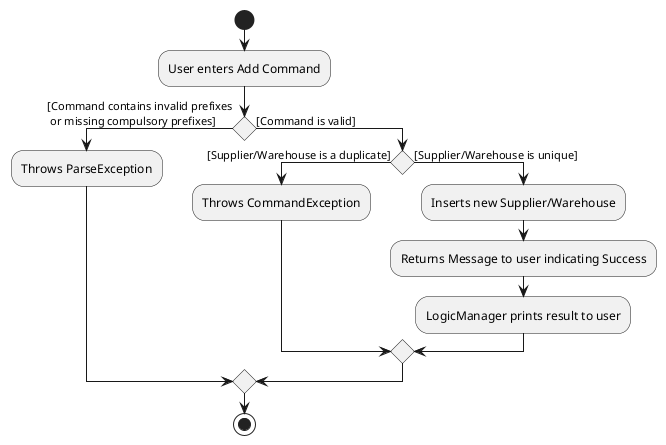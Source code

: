 @startuml
start
:User enters Add Command;


If () then ([Command contains invalid prefixes
 or missing compulsory prefixes])
    :Throws ParseException;

    else ([Command is valid])

    If () then ([Supplier/Warehouse is a duplicate])
    :Throws CommandException;

    else ([Supplier/Warehouse is unique])
        :Inserts new Supplier/Warehouse;
        :Returns Message to user indicating Success;
        :LogicManager prints result to user;
        endif
    endif
stop
@enduml
